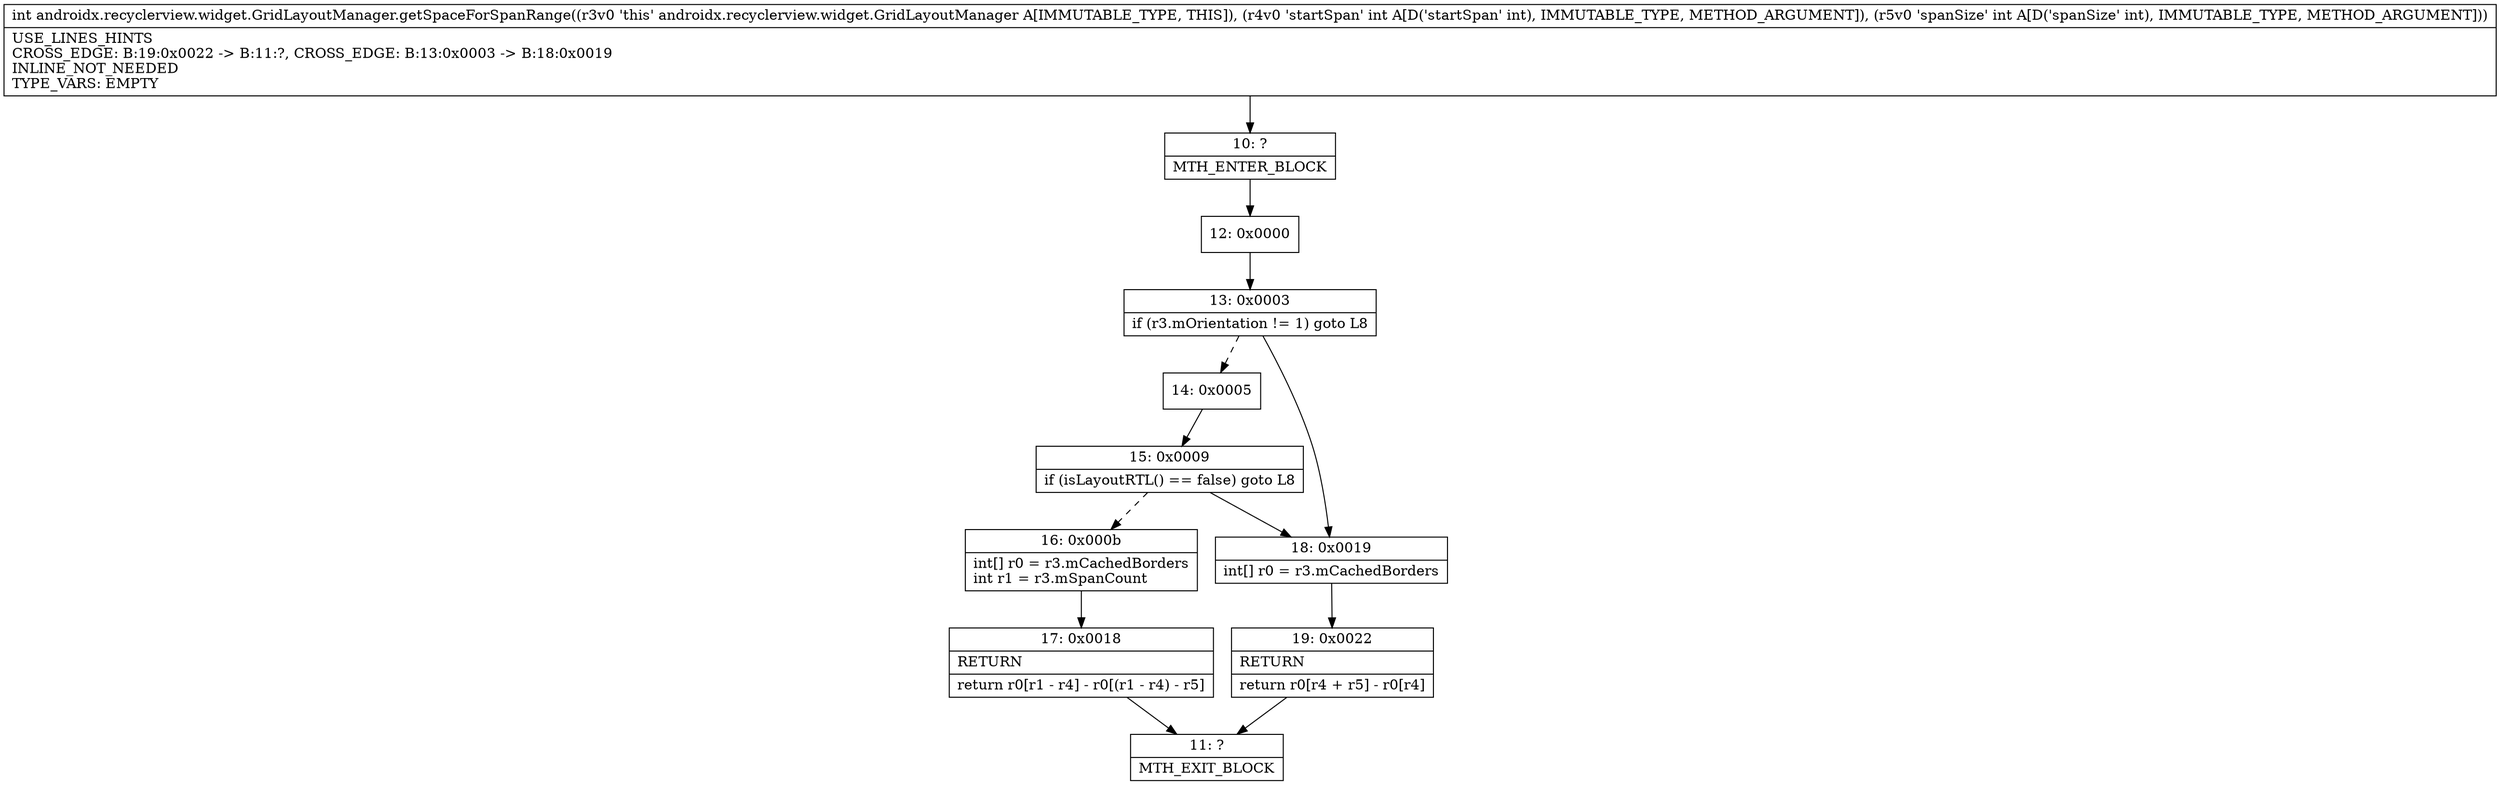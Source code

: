 digraph "CFG forandroidx.recyclerview.widget.GridLayoutManager.getSpaceForSpanRange(II)I" {
Node_10 [shape=record,label="{10\:\ ?|MTH_ENTER_BLOCK\l}"];
Node_12 [shape=record,label="{12\:\ 0x0000}"];
Node_13 [shape=record,label="{13\:\ 0x0003|if (r3.mOrientation != 1) goto L8\l}"];
Node_14 [shape=record,label="{14\:\ 0x0005}"];
Node_15 [shape=record,label="{15\:\ 0x0009|if (isLayoutRTL() == false) goto L8\l}"];
Node_16 [shape=record,label="{16\:\ 0x000b|int[] r0 = r3.mCachedBorders\lint r1 = r3.mSpanCount\l}"];
Node_17 [shape=record,label="{17\:\ 0x0018|RETURN\l|return r0[r1 \- r4] \- r0[(r1 \- r4) \- r5]\l}"];
Node_11 [shape=record,label="{11\:\ ?|MTH_EXIT_BLOCK\l}"];
Node_18 [shape=record,label="{18\:\ 0x0019|int[] r0 = r3.mCachedBorders\l}"];
Node_19 [shape=record,label="{19\:\ 0x0022|RETURN\l|return r0[r4 + r5] \- r0[r4]\l}"];
MethodNode[shape=record,label="{int androidx.recyclerview.widget.GridLayoutManager.getSpaceForSpanRange((r3v0 'this' androidx.recyclerview.widget.GridLayoutManager A[IMMUTABLE_TYPE, THIS]), (r4v0 'startSpan' int A[D('startSpan' int), IMMUTABLE_TYPE, METHOD_ARGUMENT]), (r5v0 'spanSize' int A[D('spanSize' int), IMMUTABLE_TYPE, METHOD_ARGUMENT]))  | USE_LINES_HINTS\lCROSS_EDGE: B:19:0x0022 \-\> B:11:?, CROSS_EDGE: B:13:0x0003 \-\> B:18:0x0019\lINLINE_NOT_NEEDED\lTYPE_VARS: EMPTY\l}"];
MethodNode -> Node_10;Node_10 -> Node_12;
Node_12 -> Node_13;
Node_13 -> Node_14[style=dashed];
Node_13 -> Node_18;
Node_14 -> Node_15;
Node_15 -> Node_16[style=dashed];
Node_15 -> Node_18;
Node_16 -> Node_17;
Node_17 -> Node_11;
Node_18 -> Node_19;
Node_19 -> Node_11;
}

